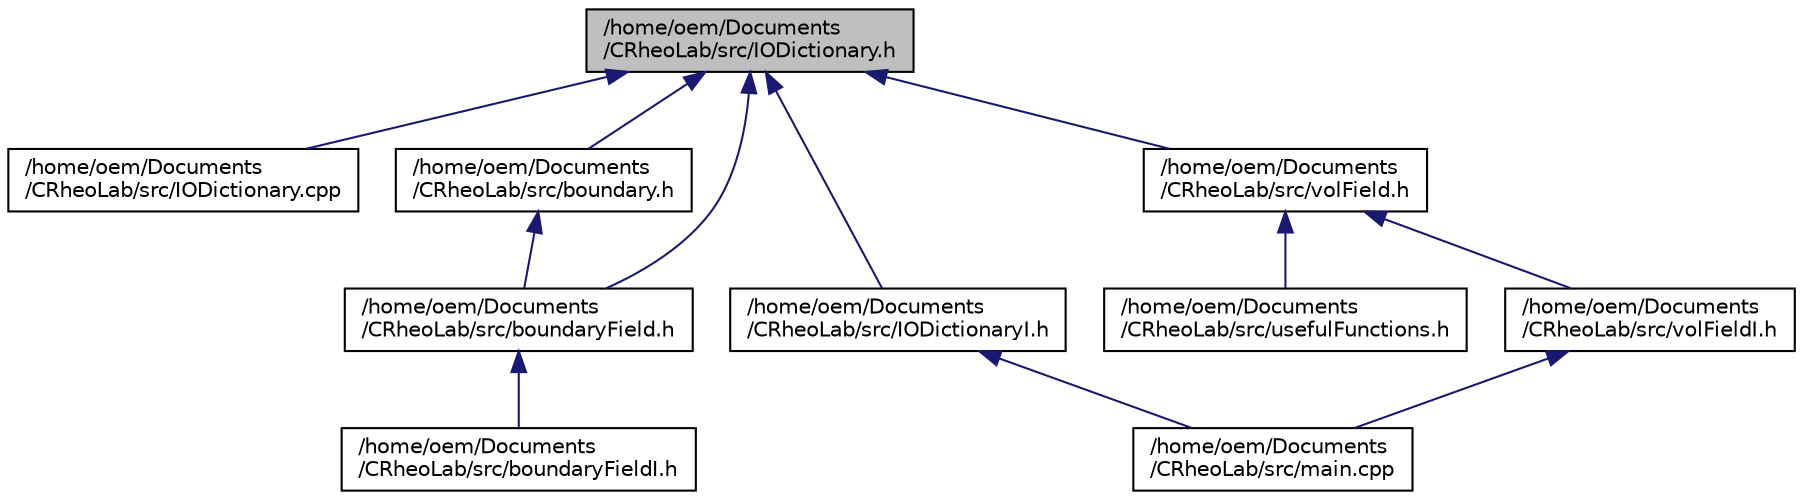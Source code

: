 digraph "/home/oem/Documents/CRheoLab/src/IODictionary.h"
{
 // LATEX_PDF_SIZE
  bgcolor="transparent";
  edge [fontname="Helvetica",fontsize="10",labelfontname="Helvetica",labelfontsize="10"];
  node [fontname="Helvetica",fontsize="10",shape=record];
  Node1 [label="/home/oem/Documents\l/CRheoLab/src/IODictionary.h",height=0.2,width=0.4,color="black", fillcolor="grey75", style="filled", fontcolor="black",tooltip=" "];
  Node1 -> Node2 [dir="back",color="midnightblue",fontsize="10",style="solid",fontname="Helvetica"];
  Node2 [label="/home/oem/Documents\l/CRheoLab/src/IODictionary.cpp",height=0.2,width=0.4,color="black",URL="$IODictionary_8cpp.html",tooltip=" "];
  Node1 -> Node3 [dir="back",color="midnightblue",fontsize="10",style="solid",fontname="Helvetica"];
  Node3 [label="/home/oem/Documents\l/CRheoLab/src/IODictionaryI.h",height=0.2,width=0.4,color="black",URL="$IODictionaryI_8h.html",tooltip=" "];
  Node3 -> Node4 [dir="back",color="midnightblue",fontsize="10",style="solid",fontname="Helvetica"];
  Node4 [label="/home/oem/Documents\l/CRheoLab/src/main.cpp",height=0.2,width=0.4,color="black",URL="$main_8cpp.html",tooltip=" "];
  Node1 -> Node5 [dir="back",color="midnightblue",fontsize="10",style="solid",fontname="Helvetica"];
  Node5 [label="/home/oem/Documents\l/CRheoLab/src/boundary.h",height=0.2,width=0.4,color="black",URL="$boundary_8h.html",tooltip=" "];
  Node5 -> Node6 [dir="back",color="midnightblue",fontsize="10",style="solid",fontname="Helvetica"];
  Node6 [label="/home/oem/Documents\l/CRheoLab/src/boundaryField.h",height=0.2,width=0.4,color="black",URL="$boundaryField_8h.html",tooltip=" "];
  Node6 -> Node7 [dir="back",color="midnightblue",fontsize="10",style="solid",fontname="Helvetica"];
  Node7 [label="/home/oem/Documents\l/CRheoLab/src/boundaryFieldI.h",height=0.2,width=0.4,color="black",URL="$boundaryFieldI_8h.html",tooltip=" "];
  Node1 -> Node6 [dir="back",color="midnightblue",fontsize="10",style="solid",fontname="Helvetica"];
  Node1 -> Node8 [dir="back",color="midnightblue",fontsize="10",style="solid",fontname="Helvetica"];
  Node8 [label="/home/oem/Documents\l/CRheoLab/src/volField.h",height=0.2,width=0.4,color="black",URL="$volField_8h.html",tooltip=" "];
  Node8 -> Node9 [dir="back",color="midnightblue",fontsize="10",style="solid",fontname="Helvetica"];
  Node9 [label="/home/oem/Documents\l/CRheoLab/src/usefulFunctions.h",height=0.2,width=0.4,color="black",URL="$usefulFunctions_8h.html",tooltip=" "];
  Node8 -> Node10 [dir="back",color="midnightblue",fontsize="10",style="solid",fontname="Helvetica"];
  Node10 [label="/home/oem/Documents\l/CRheoLab/src/volFieldI.h",height=0.2,width=0.4,color="black",URL="$volFieldI_8h.html",tooltip=" "];
  Node10 -> Node4 [dir="back",color="midnightblue",fontsize="10",style="solid",fontname="Helvetica"];
}
